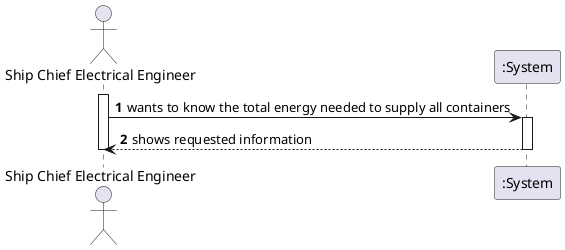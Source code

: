 @startuml
'https://plantuml.com/sequence-diagram

autonumber


actor "Ship Chief Electrical Engineer" as TM
participant ":System" as S
activate TM

TM -> S:  wants to know the total energy needed to supply all containers

activate S

S --> TM: shows requested information
deactivate S
deactivate TM
@enduml
